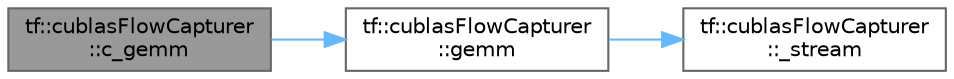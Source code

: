 digraph "tf::cublasFlowCapturer::c_gemm"
{
 // LATEX_PDF_SIZE
  bgcolor="transparent";
  edge [fontname=Helvetica,fontsize=10,labelfontname=Helvetica,labelfontsize=10];
  node [fontname=Helvetica,fontsize=10,shape=box,height=0.2,width=0.4];
  rankdir="LR";
  Node1 [id="Node000001",label="tf::cublasFlowCapturer\l::c_gemm",height=0.2,width=0.4,color="gray40", fillcolor="grey60", style="filled", fontcolor="black",tooltip="similar to tf::cublasFlowCapturer::gemm but operates on C-styled row-major layout"];
  Node1 -> Node2 [id="edge3_Node000001_Node000002",color="steelblue1",style="solid",tooltip=" "];
  Node2 [id="Node000002",label="tf::cublasFlowCapturer\l::gemm",height=0.2,width=0.4,color="grey40", fillcolor="white", style="filled",URL="$classtf_1_1cublas_flow_capturer.html#a8adbe06476f146b27bb00ba6054e5879",tooltip="performs matrix-matrix multiplication"];
  Node2 -> Node3 [id="edge4_Node000002_Node000003",color="steelblue1",style="solid",tooltip=" "];
  Node3 [id="Node000003",label="tf::cublasFlowCapturer\l::_stream",height=0.2,width=0.4,color="grey40", fillcolor="white", style="filled",URL="$classtf_1_1cublas_flow_capturer.html#afa60d91ed10ca36aff546ac2fce2dd46",tooltip=" "];
}
